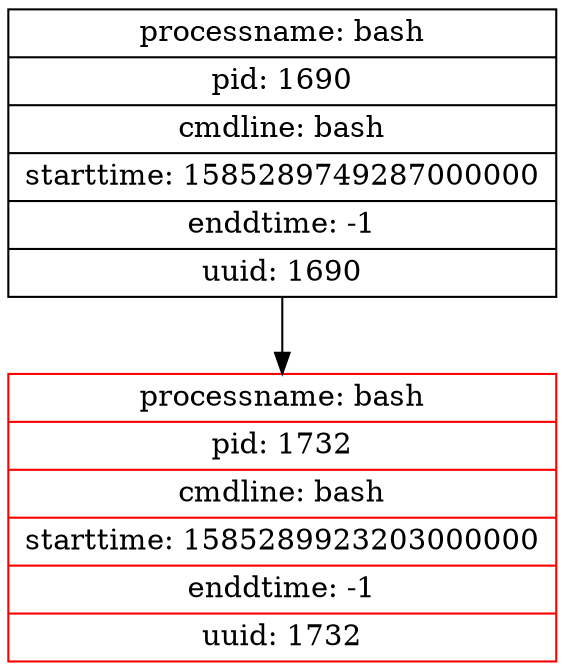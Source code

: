digraph graph1 {
node [shape = record];
table111 [label = "{<head>processname: bash | pid: 1732 | cmdline: bash | starttime: 1585289923203000000 | enddtime: -1 | uuid: 1732}", color = red];
node [shape = record];
table10 [label = "{<head>processname: bash | pid: 1690 | cmdline: bash | starttime: 1585289749287000000 | enddtime: -1 | uuid: 1690}"];
table10 -> table111;
}
